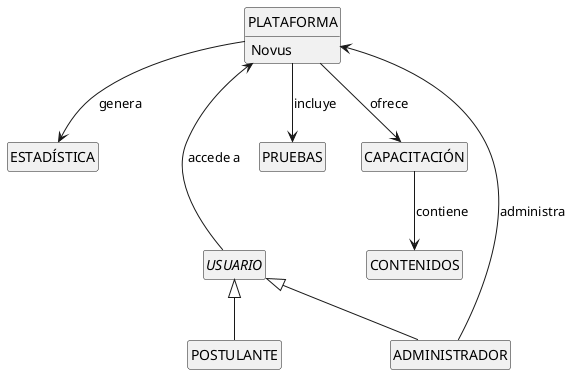 @startuml Diagrama_de_Clases_Beca

hide empty members
hide circle


class PLATAFORMA {
  Novus 
}

class ESTADÍSTICA {
}

abstract class USUARIO {
}

class ADMINISTRADOR {
}

class PRUEBAS {
}

class CAPACITACIÓN {
}

class POSTULANTE {
}

class CONTENIDOS {
}


PLATAFORMA --> ESTADÍSTICA : "genera"
PLATAFORMA <--- USUARIO : "accede a"
PLATAFORMA --> PRUEBAS : "incluye"
PLATAFORMA --> CAPACITACIÓN : "ofrece"

USUARIO <|-- ADMINISTRADOR
ADMINISTRADOR --> PLATAFORMA : "administra"

CAPACITACIÓN --> CONTENIDOS : "contiene"
USUARIO <|-- POSTULANTE
@enduml
